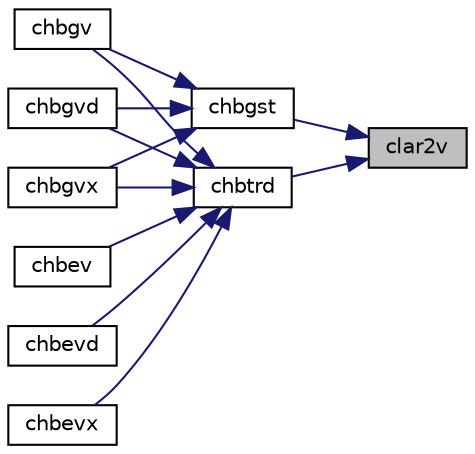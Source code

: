 digraph "clar2v"
{
 // LATEX_PDF_SIZE
  edge [fontname="Helvetica",fontsize="10",labelfontname="Helvetica",labelfontsize="10"];
  node [fontname="Helvetica",fontsize="10",shape=record];
  rankdir="RL";
  Node1 [label="clar2v",height=0.2,width=0.4,color="black", fillcolor="grey75", style="filled", fontcolor="black",tooltip="CLAR2V applies a vector of plane rotations with real cosines and complex sines from both sides to a s..."];
  Node1 -> Node2 [dir="back",color="midnightblue",fontsize="10",style="solid",fontname="Helvetica"];
  Node2 [label="chbgst",height=0.2,width=0.4,color="black", fillcolor="white", style="filled",URL="$chbgst_8f.html#a808bf06bc4d353a18ab94f5eaf7c67f0",tooltip="CHBGST"];
  Node2 -> Node3 [dir="back",color="midnightblue",fontsize="10",style="solid",fontname="Helvetica"];
  Node3 [label="chbgv",height=0.2,width=0.4,color="black", fillcolor="white", style="filled",URL="$chbgv_8f.html#ae30c26efa0a7b94048c00cad17532044",tooltip="CHBGV"];
  Node2 -> Node4 [dir="back",color="midnightblue",fontsize="10",style="solid",fontname="Helvetica"];
  Node4 [label="chbgvd",height=0.2,width=0.4,color="black", fillcolor="white", style="filled",URL="$chbgvd_8f.html#a77b1c171ee971c0ff72107e4aa8b5376",tooltip="CHBGVD"];
  Node2 -> Node5 [dir="back",color="midnightblue",fontsize="10",style="solid",fontname="Helvetica"];
  Node5 [label="chbgvx",height=0.2,width=0.4,color="black", fillcolor="white", style="filled",URL="$chbgvx_8f.html#adc31cb38fcdd9a79731c5ca924c1756c",tooltip="CHBGVX"];
  Node1 -> Node6 [dir="back",color="midnightblue",fontsize="10",style="solid",fontname="Helvetica"];
  Node6 [label="chbtrd",height=0.2,width=0.4,color="black", fillcolor="white", style="filled",URL="$chbtrd_8f.html#a7de86c95768cba8a2168ee787f18f9f4",tooltip="CHBTRD"];
  Node6 -> Node7 [dir="back",color="midnightblue",fontsize="10",style="solid",fontname="Helvetica"];
  Node7 [label="chbev",height=0.2,width=0.4,color="black", fillcolor="white", style="filled",URL="$chbev_8f.html#a0f6d76a9363386f7fe3d13b8e6a19229",tooltip="CHBEV computes the eigenvalues and, optionally, the left and/or right eigenvectors for OTHER matrices"];
  Node6 -> Node8 [dir="back",color="midnightblue",fontsize="10",style="solid",fontname="Helvetica"];
  Node8 [label="chbevd",height=0.2,width=0.4,color="black", fillcolor="white", style="filled",URL="$chbevd_8f.html#a90a780f962a7affa9b0ee155985e80ab",tooltip="CHBEVD computes the eigenvalues and, optionally, the left and/or right eigenvectors for OTHER matrice..."];
  Node6 -> Node9 [dir="back",color="midnightblue",fontsize="10",style="solid",fontname="Helvetica"];
  Node9 [label="chbevx",height=0.2,width=0.4,color="black", fillcolor="white", style="filled",URL="$chbevx_8f.html#ac77c2a93e93f3eeb756264a5e3d1510f",tooltip="CHBEVX computes the eigenvalues and, optionally, the left and/or right eigenvectors for OTHER matrice..."];
  Node6 -> Node3 [dir="back",color="midnightblue",fontsize="10",style="solid",fontname="Helvetica"];
  Node6 -> Node4 [dir="back",color="midnightblue",fontsize="10",style="solid",fontname="Helvetica"];
  Node6 -> Node5 [dir="back",color="midnightblue",fontsize="10",style="solid",fontname="Helvetica"];
}
